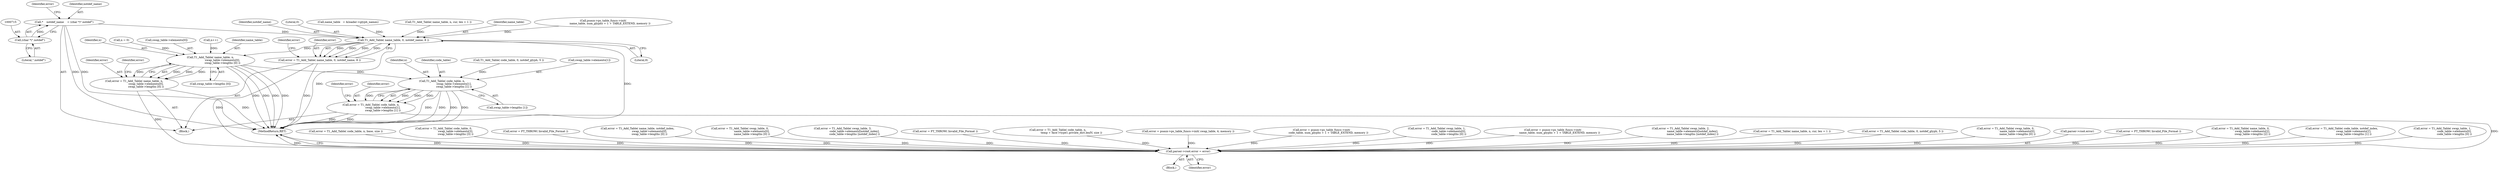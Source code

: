 digraph "0_savannah_dd89710f0f643eb0f99a3830e0712d26c7642acd@pointer" {
"1000712" [label="(Call,*    notdef_name    = (char *)\".notdef\")"];
"1000714" [label="(Call,(char *)\".notdef\")"];
"1000755" [label="(Call,T1_Add_Table( name_table, 0, notdef_name, 8 ))"];
"1000753" [label="(Call,error = T1_Add_Table( name_table, 0, notdef_name, 8 ))"];
"1000816" [label="(Call,parser->root.error = error)"];
"1000775" [label="(Call,T1_Add_Table( name_table, n,\n                            swap_table->elements[0],\n                            swap_table->lengths [0] ))"];
"1000773" [label="(Call,error = T1_Add_Table( name_table, n,\n                            swap_table->elements[0],\n                            swap_table->lengths [0] ))"];
"1000793" [label="(Call,T1_Add_Table( code_table, n,\n                            swap_table->elements[1],\n                            swap_table->lengths [1] ))"];
"1000791" [label="(Call,error = T1_Add_Table( code_table, n,\n                            swap_table->elements[1],\n                            swap_table->lengths [1] ))"];
"1000774" [label="(Identifier,error)"];
"1000529" [label="(Call,error = T1_Add_Table( code_table, n, base, size ))"];
"1000773" [label="(Call,error = T1_Add_Table( name_table, n,\n                            swap_table->elements[0],\n                            swap_table->lengths [0] ))"];
"1000718" [label="(Identifier,error)"];
"1000685" [label="(Call,error = T1_Add_Table( code_table, 0,\n                            swap_table->elements[3],\n                            swap_table->lengths [3] ))"];
"1000149" [label="(Block,)"];
"1000796" [label="(Call,swap_table->elements[1])"];
"1000793" [label="(Call,T1_Add_Table( code_table, n,\n                            swap_table->elements[1],\n                            swap_table->lengths [1] ))"];
"1000801" [label="(Call,swap_table->lengths [1])"];
"1000484" [label="(Call,error = FT_THROW( Invalid_File_Format ))"];
"1000165" [label="(Call,name_table   = &loader->glyph_names)"];
"1000795" [label="(Identifier,n)"];
"1000713" [label="(Identifier,notdef_name)"];
"1000631" [label="(Call,error = T1_Add_Table( name_table, notdef_index,\n                            swap_table->elements[0],\n                            swap_table->lengths [0] ))"];
"1000789" [label="(Identifier,error)"];
"1000559" [label="(Call,error = T1_Add_Table( swap_table, 0,\n                            name_table->elements[0],\n                            name_table->lengths [0] ))"];
"1000816" [label="(Call,parser->root.error = error)"];
"1000707" [label="(Block,)"];
"1000282" [label="(Call,n = 0)"];
"1000794" [label="(Identifier,code_table)"];
"1000412" [label="(Call,T1_Add_Table( name_table, n, cur, len + 1 ))"];
"1000756" [label="(Identifier,name_table)"];
"1000613" [label="(Call,error = T1_Add_Table( swap_table, 3,\n                            code_table->elements[notdef_index],\n                            code_table->lengths [notdef_index] ))"];
"1000759" [label="(Literal,8)"];
"1000379" [label="(Call,error = FT_THROW( Invalid_File_Format ))"];
"1000511" [label="(Call,error = T1_Add_Table( code_table, n,\n                                temp + face->type1.private_dict.lenIV, size ))"];
"1000262" [label="(Call,psaux->ps_table_funcs->init(\n                name_table, num_glyphs + 1 + TABLE_EXTEND, memory ))"];
"1000712" [label="(Call,*    notdef_name    = (char *)\".notdef\")"];
"1000273" [label="(Call,error = psaux->ps_table_funcs->init( swap_table, 4, memory ))"];
"1000758" [label="(Identifier,notdef_name)"];
"1000247" [label="(Call,error = psaux->ps_table_funcs->init(\n                code_table, num_glyphs + 1 + TABLE_EXTEND, memory ))"];
"1000735" [label="(Call,error = T1_Add_Table( swap_table, 1,\n                            code_table->elements[0],\n                            code_table->lengths [0] ))"];
"1000260" [label="(Call,error = psaux->ps_table_funcs->init(\n                name_table, num_glyphs + 1 + TABLE_EXTEND, memory ))"];
"1000807" [label="(Identifier,error)"];
"1000595" [label="(Call,error = T1_Add_Table( swap_table, 2,\n                            name_table->elements[notdef_index],\n                            name_table->lengths [notdef_index] ))"];
"1000757" [label="(Literal,0)"];
"1000754" [label="(Identifier,error)"];
"1000775" [label="(Call,T1_Add_Table( name_table, n,\n                            swap_table->elements[0],\n                            swap_table->lengths [0] ))"];
"1000410" [label="(Call,error = T1_Add_Table( name_table, n, cur, len + 1 ))"];
"1000763" [label="(Call,error = T1_Add_Table( code_table, 0, notdef_glyph, 5 ))"];
"1000778" [label="(Call,swap_table->elements[0])"];
"1000539" [label="(Call,n++)"];
"1000755" [label="(Call,T1_Add_Table( name_table, 0, notdef_name, 8 ))"];
"1000776" [label="(Identifier,name_table)"];
"1000753" [label="(Call,error = T1_Add_Table( name_table, 0, notdef_name, 8 ))"];
"1000823" [label="(MethodReturn,RET)"];
"1000783" [label="(Call,swap_table->lengths [0])"];
"1000777" [label="(Identifier,n)"];
"1000717" [label="(Call,error = T1_Add_Table( swap_table, 0,\n                            name_table->elements[0],\n                            name_table->lengths [0] ))"];
"1000817" [label="(Call,parser->root.error)"];
"1000225" [label="(Call,error = FT_THROW( Invalid_File_Format ))"];
"1000822" [label="(Identifier,error)"];
"1000667" [label="(Call,error = T1_Add_Table( name_table, 0,\n                            swap_table->elements[2],\n                            swap_table->lengths [2] ))"];
"1000792" [label="(Identifier,error)"];
"1000765" [label="(Call,T1_Add_Table( code_table, 0, notdef_glyph, 5 ))"];
"1000714" [label="(Call,(char *)\".notdef\")"];
"1000761" [label="(Identifier,error)"];
"1000649" [label="(Call,error = T1_Add_Table( code_table, notdef_index,\n                            swap_table->elements[1],\n                            swap_table->lengths [1] ))"];
"1000791" [label="(Call,error = T1_Add_Table( code_table, n,\n                            swap_table->elements[1],\n                            swap_table->lengths [1] ))"];
"1000716" [label="(Literal,\".notdef\")"];
"1000577" [label="(Call,error = T1_Add_Table( swap_table, 1,\n                            code_table->elements[0],\n                            code_table->lengths [0] ))"];
"1000712" -> "1000707"  [label="AST: "];
"1000712" -> "1000714"  [label="CFG: "];
"1000713" -> "1000712"  [label="AST: "];
"1000714" -> "1000712"  [label="AST: "];
"1000718" -> "1000712"  [label="CFG: "];
"1000712" -> "1000823"  [label="DDG: "];
"1000712" -> "1000823"  [label="DDG: "];
"1000714" -> "1000712"  [label="DDG: "];
"1000712" -> "1000755"  [label="DDG: "];
"1000714" -> "1000716"  [label="CFG: "];
"1000715" -> "1000714"  [label="AST: "];
"1000716" -> "1000714"  [label="AST: "];
"1000755" -> "1000753"  [label="AST: "];
"1000755" -> "1000759"  [label="CFG: "];
"1000756" -> "1000755"  [label="AST: "];
"1000757" -> "1000755"  [label="AST: "];
"1000758" -> "1000755"  [label="AST: "];
"1000759" -> "1000755"  [label="AST: "];
"1000753" -> "1000755"  [label="CFG: "];
"1000755" -> "1000823"  [label="DDG: "];
"1000755" -> "1000823"  [label="DDG: "];
"1000755" -> "1000753"  [label="DDG: "];
"1000755" -> "1000753"  [label="DDG: "];
"1000755" -> "1000753"  [label="DDG: "];
"1000755" -> "1000753"  [label="DDG: "];
"1000165" -> "1000755"  [label="DDG: "];
"1000262" -> "1000755"  [label="DDG: "];
"1000412" -> "1000755"  [label="DDG: "];
"1000755" -> "1000775"  [label="DDG: "];
"1000753" -> "1000707"  [label="AST: "];
"1000754" -> "1000753"  [label="AST: "];
"1000761" -> "1000753"  [label="CFG: "];
"1000753" -> "1000823"  [label="DDG: "];
"1000753" -> "1000816"  [label="DDG: "];
"1000816" -> "1000149"  [label="AST: "];
"1000816" -> "1000822"  [label="CFG: "];
"1000817" -> "1000816"  [label="AST: "];
"1000822" -> "1000816"  [label="AST: "];
"1000823" -> "1000816"  [label="CFG: "];
"1000816" -> "1000823"  [label="DDG: "];
"1000816" -> "1000823"  [label="DDG: "];
"1000559" -> "1000816"  [label="DDG: "];
"1000667" -> "1000816"  [label="DDG: "];
"1000225" -> "1000816"  [label="DDG: "];
"1000273" -> "1000816"  [label="DDG: "];
"1000685" -> "1000816"  [label="DDG: "];
"1000773" -> "1000816"  [label="DDG: "];
"1000717" -> "1000816"  [label="DDG: "];
"1000260" -> "1000816"  [label="DDG: "];
"1000735" -> "1000816"  [label="DDG: "];
"1000484" -> "1000816"  [label="DDG: "];
"1000613" -> "1000816"  [label="DDG: "];
"1000247" -> "1000816"  [label="DDG: "];
"1000791" -> "1000816"  [label="DDG: "];
"1000649" -> "1000816"  [label="DDG: "];
"1000410" -> "1000816"  [label="DDG: "];
"1000631" -> "1000816"  [label="DDG: "];
"1000379" -> "1000816"  [label="DDG: "];
"1000595" -> "1000816"  [label="DDG: "];
"1000577" -> "1000816"  [label="DDG: "];
"1000529" -> "1000816"  [label="DDG: "];
"1000763" -> "1000816"  [label="DDG: "];
"1000511" -> "1000816"  [label="DDG: "];
"1000775" -> "1000773"  [label="AST: "];
"1000775" -> "1000783"  [label="CFG: "];
"1000776" -> "1000775"  [label="AST: "];
"1000777" -> "1000775"  [label="AST: "];
"1000778" -> "1000775"  [label="AST: "];
"1000783" -> "1000775"  [label="AST: "];
"1000773" -> "1000775"  [label="CFG: "];
"1000775" -> "1000823"  [label="DDG: "];
"1000775" -> "1000823"  [label="DDG: "];
"1000775" -> "1000823"  [label="DDG: "];
"1000775" -> "1000823"  [label="DDG: "];
"1000775" -> "1000773"  [label="DDG: "];
"1000775" -> "1000773"  [label="DDG: "];
"1000775" -> "1000773"  [label="DDG: "];
"1000775" -> "1000773"  [label="DDG: "];
"1000539" -> "1000775"  [label="DDG: "];
"1000282" -> "1000775"  [label="DDG: "];
"1000775" -> "1000793"  [label="DDG: "];
"1000773" -> "1000707"  [label="AST: "];
"1000774" -> "1000773"  [label="AST: "];
"1000789" -> "1000773"  [label="CFG: "];
"1000773" -> "1000823"  [label="DDG: "];
"1000793" -> "1000791"  [label="AST: "];
"1000793" -> "1000801"  [label="CFG: "];
"1000794" -> "1000793"  [label="AST: "];
"1000795" -> "1000793"  [label="AST: "];
"1000796" -> "1000793"  [label="AST: "];
"1000801" -> "1000793"  [label="AST: "];
"1000791" -> "1000793"  [label="CFG: "];
"1000793" -> "1000823"  [label="DDG: "];
"1000793" -> "1000823"  [label="DDG: "];
"1000793" -> "1000823"  [label="DDG: "];
"1000793" -> "1000823"  [label="DDG: "];
"1000793" -> "1000791"  [label="DDG: "];
"1000793" -> "1000791"  [label="DDG: "];
"1000793" -> "1000791"  [label="DDG: "];
"1000793" -> "1000791"  [label="DDG: "];
"1000765" -> "1000793"  [label="DDG: "];
"1000791" -> "1000707"  [label="AST: "];
"1000792" -> "1000791"  [label="AST: "];
"1000807" -> "1000791"  [label="CFG: "];
"1000791" -> "1000823"  [label="DDG: "];
"1000791" -> "1000823"  [label="DDG: "];
}
